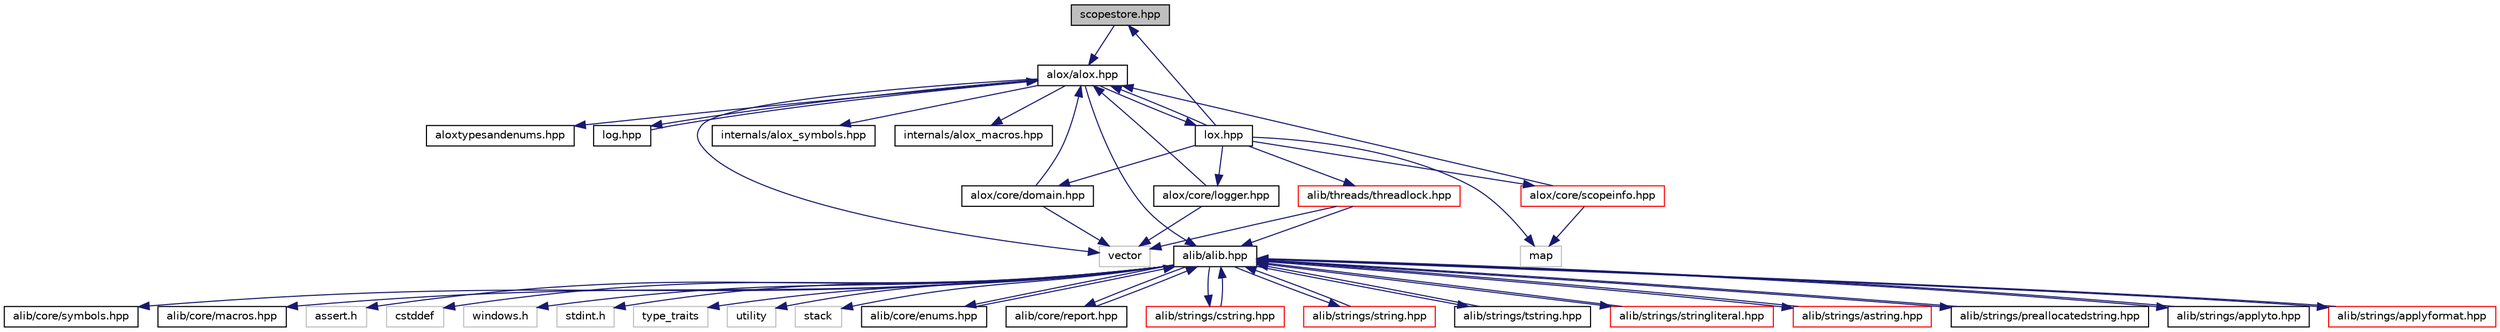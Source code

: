 digraph "scopestore.hpp"
{
  edge [fontname="Helvetica",fontsize="10",labelfontname="Helvetica",labelfontsize="10"];
  node [fontname="Helvetica",fontsize="10",shape=record];
  Node1 [label="scopestore.hpp",height=0.2,width=0.4,color="black", fillcolor="grey75", style="filled", fontcolor="black"];
  Node1 -> Node2 [color="midnightblue",fontsize="10",style="solid",fontname="Helvetica"];
  Node2 [label="alox/alox.hpp",height=0.2,width=0.4,color="black", fillcolor="white", style="filled",URL="$alox_8hpp.html"];
  Node2 -> Node3 [color="midnightblue",fontsize="10",style="solid",fontname="Helvetica"];
  Node3 [label="alib/alib.hpp",height=0.2,width=0.4,color="black", fillcolor="white", style="filled",URL="$alib_8hpp.html"];
  Node3 -> Node4 [color="midnightblue",fontsize="10",style="solid",fontname="Helvetica"];
  Node4 [label="alib/core/symbols.hpp",height=0.2,width=0.4,color="black", fillcolor="white", style="filled",URL="$symbols_8hpp.html"];
  Node3 -> Node5 [color="midnightblue",fontsize="10",style="solid",fontname="Helvetica"];
  Node5 [label="alib/core/macros.hpp",height=0.2,width=0.4,color="black", fillcolor="white", style="filled",URL="$macros_8hpp.html"];
  Node3 -> Node6 [color="midnightblue",fontsize="10",style="solid",fontname="Helvetica"];
  Node6 [label="assert.h",height=0.2,width=0.4,color="grey75", fillcolor="white", style="filled"];
  Node3 -> Node7 [color="midnightblue",fontsize="10",style="solid",fontname="Helvetica"];
  Node7 [label="cstddef",height=0.2,width=0.4,color="grey75", fillcolor="white", style="filled"];
  Node3 -> Node8 [color="midnightblue",fontsize="10",style="solid",fontname="Helvetica"];
  Node8 [label="windows.h",height=0.2,width=0.4,color="grey75", fillcolor="white", style="filled"];
  Node3 -> Node9 [color="midnightblue",fontsize="10",style="solid",fontname="Helvetica"];
  Node9 [label="stdint.h",height=0.2,width=0.4,color="grey75", fillcolor="white", style="filled"];
  Node3 -> Node10 [color="midnightblue",fontsize="10",style="solid",fontname="Helvetica"];
  Node10 [label="type_traits",height=0.2,width=0.4,color="grey75", fillcolor="white", style="filled"];
  Node3 -> Node11 [color="midnightblue",fontsize="10",style="solid",fontname="Helvetica"];
  Node11 [label="utility",height=0.2,width=0.4,color="grey75", fillcolor="white", style="filled"];
  Node3 -> Node12 [color="midnightblue",fontsize="10",style="solid",fontname="Helvetica"];
  Node12 [label="stack",height=0.2,width=0.4,color="grey75", fillcolor="white", style="filled"];
  Node3 -> Node13 [color="midnightblue",fontsize="10",style="solid",fontname="Helvetica"];
  Node13 [label="alib/core/enums.hpp",height=0.2,width=0.4,color="black", fillcolor="white", style="filled",URL="$enums_8hpp.html"];
  Node13 -> Node3 [color="midnightblue",fontsize="10",style="solid",fontname="Helvetica"];
  Node3 -> Node14 [color="midnightblue",fontsize="10",style="solid",fontname="Helvetica"];
  Node14 [label="alib/core/report.hpp",height=0.2,width=0.4,color="black", fillcolor="white", style="filled",URL="$report_8hpp.html"];
  Node14 -> Node3 [color="midnightblue",fontsize="10",style="solid",fontname="Helvetica"];
  Node3 -> Node15 [color="midnightblue",fontsize="10",style="solid",fontname="Helvetica"];
  Node15 [label="alib/strings/cstring.hpp",height=0.2,width=0.4,color="red", fillcolor="white", style="filled",URL="$cstring_8hpp.html"];
  Node15 -> Node3 [color="midnightblue",fontsize="10",style="solid",fontname="Helvetica"];
  Node3 -> Node16 [color="midnightblue",fontsize="10",style="solid",fontname="Helvetica"];
  Node16 [label="alib/strings/string.hpp",height=0.2,width=0.4,color="red", fillcolor="white", style="filled",URL="$string_8hpp.html"];
  Node16 -> Node3 [color="midnightblue",fontsize="10",style="solid",fontname="Helvetica"];
  Node3 -> Node17 [color="midnightblue",fontsize="10",style="solid",fontname="Helvetica"];
  Node17 [label="alib/strings/tstring.hpp",height=0.2,width=0.4,color="black", fillcolor="white", style="filled",URL="$tstring_8hpp.html"];
  Node17 -> Node3 [color="midnightblue",fontsize="10",style="solid",fontname="Helvetica"];
  Node3 -> Node18 [color="midnightblue",fontsize="10",style="solid",fontname="Helvetica"];
  Node18 [label="alib/strings/stringliteral.hpp",height=0.2,width=0.4,color="red", fillcolor="white", style="filled",URL="$stringliteral_8hpp.html"];
  Node18 -> Node3 [color="midnightblue",fontsize="10",style="solid",fontname="Helvetica"];
  Node3 -> Node19 [color="midnightblue",fontsize="10",style="solid",fontname="Helvetica"];
  Node19 [label="alib/strings/astring.hpp",height=0.2,width=0.4,color="red", fillcolor="white", style="filled",URL="$astring_8hpp.html"];
  Node19 -> Node3 [color="midnightblue",fontsize="10",style="solid",fontname="Helvetica"];
  Node3 -> Node20 [color="midnightblue",fontsize="10",style="solid",fontname="Helvetica"];
  Node20 [label="alib/strings/preallocatedstring.hpp",height=0.2,width=0.4,color="black", fillcolor="white", style="filled",URL="$preallocatedstring_8hpp.html"];
  Node20 -> Node3 [color="midnightblue",fontsize="10",style="solid",fontname="Helvetica"];
  Node3 -> Node21 [color="midnightblue",fontsize="10",style="solid",fontname="Helvetica"];
  Node21 [label="alib/strings/applyto.hpp",height=0.2,width=0.4,color="black", fillcolor="white", style="filled",URL="$applyto_8hpp.html"];
  Node21 -> Node3 [color="midnightblue",fontsize="10",style="solid",fontname="Helvetica"];
  Node3 -> Node22 [color="midnightblue",fontsize="10",style="solid",fontname="Helvetica"];
  Node22 [label="alib/strings/applyformat.hpp",height=0.2,width=0.4,color="red", fillcolor="white", style="filled",URL="$applyformat_8hpp.html"];
  Node22 -> Node3 [color="midnightblue",fontsize="10",style="solid",fontname="Helvetica"];
  Node2 -> Node23 [color="midnightblue",fontsize="10",style="solid",fontname="Helvetica"];
  Node23 [label="internals/alox_symbols.hpp",height=0.2,width=0.4,color="black", fillcolor="white", style="filled",URL="$alox__symbols_8hpp.html"];
  Node2 -> Node24 [color="midnightblue",fontsize="10",style="solid",fontname="Helvetica"];
  Node24 [label="internals/alox_macros.hpp",height=0.2,width=0.4,color="black", fillcolor="white", style="filled",URL="$alox__macros_8hpp.html"];
  Node2 -> Node25 [color="midnightblue",fontsize="10",style="solid",fontname="Helvetica"];
  Node25 [label="vector",height=0.2,width=0.4,color="grey75", fillcolor="white", style="filled"];
  Node2 -> Node26 [color="midnightblue",fontsize="10",style="solid",fontname="Helvetica"];
  Node26 [label="aloxtypesandenums.hpp",height=0.2,width=0.4,color="black", fillcolor="white", style="filled",URL="$aloxtypesandenums_8hpp.html"];
  Node2 -> Node27 [color="midnightblue",fontsize="10",style="solid",fontname="Helvetica"];
  Node27 [label="log.hpp",height=0.2,width=0.4,color="black", fillcolor="white", style="filled",URL="$log_8hpp.html"];
  Node27 -> Node2 [color="midnightblue",fontsize="10",style="solid",fontname="Helvetica"];
  Node2 -> Node28 [color="midnightblue",fontsize="10",style="solid",fontname="Helvetica"];
  Node28 [label="lox.hpp",height=0.2,width=0.4,color="black", fillcolor="white", style="filled",URL="$lox_8hpp.html"];
  Node28 -> Node2 [color="midnightblue",fontsize="10",style="solid",fontname="Helvetica"];
  Node28 -> Node29 [color="midnightblue",fontsize="10",style="solid",fontname="Helvetica"];
  Node29 [label="alib/threads/threadlock.hpp",height=0.2,width=0.4,color="red", fillcolor="white", style="filled",URL="$threadlock_8hpp.html"];
  Node29 -> Node3 [color="midnightblue",fontsize="10",style="solid",fontname="Helvetica"];
  Node29 -> Node25 [color="midnightblue",fontsize="10",style="solid",fontname="Helvetica"];
  Node28 -> Node30 [color="midnightblue",fontsize="10",style="solid",fontname="Helvetica"];
  Node30 [label="alox/core/scopeinfo.hpp",height=0.2,width=0.4,color="red", fillcolor="white", style="filled",URL="$scopeinfo_8hpp.html"];
  Node30 -> Node2 [color="midnightblue",fontsize="10",style="solid",fontname="Helvetica"];
  Node30 -> Node31 [color="midnightblue",fontsize="10",style="solid",fontname="Helvetica"];
  Node31 [label="map",height=0.2,width=0.4,color="grey75", fillcolor="white", style="filled"];
  Node28 -> Node32 [color="midnightblue",fontsize="10",style="solid",fontname="Helvetica"];
  Node32 [label="alox/core/logger.hpp",height=0.2,width=0.4,color="black", fillcolor="white", style="filled",URL="$logger_8hpp.html"];
  Node32 -> Node2 [color="midnightblue",fontsize="10",style="solid",fontname="Helvetica"];
  Node32 -> Node25 [color="midnightblue",fontsize="10",style="solid",fontname="Helvetica"];
  Node28 -> Node33 [color="midnightblue",fontsize="10",style="solid",fontname="Helvetica"];
  Node33 [label="alox/core/domain.hpp",height=0.2,width=0.4,color="black", fillcolor="white", style="filled",URL="$domain_8hpp.html"];
  Node33 -> Node2 [color="midnightblue",fontsize="10",style="solid",fontname="Helvetica"];
  Node33 -> Node25 [color="midnightblue",fontsize="10",style="solid",fontname="Helvetica"];
  Node28 -> Node1 [color="midnightblue",fontsize="10",style="solid",fontname="Helvetica"];
  Node28 -> Node31 [color="midnightblue",fontsize="10",style="solid",fontname="Helvetica"];
}
